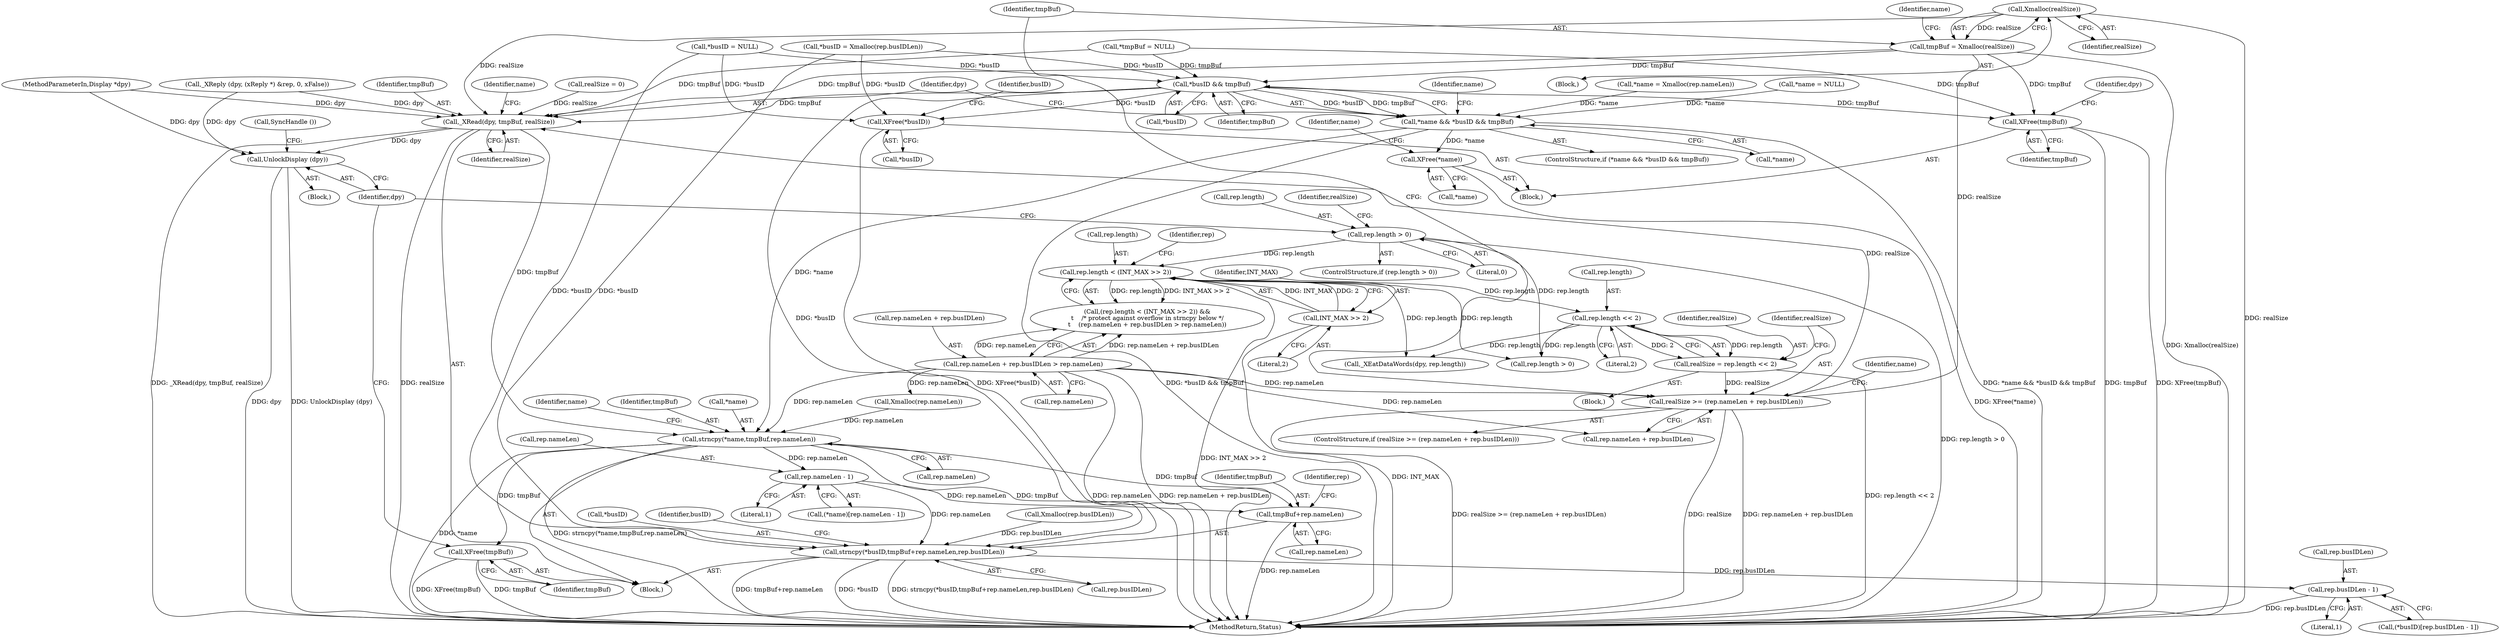 digraph "1_libXvMC_2cd95e7da8367cccdcdd5c9b160012d1dec5cbdb@API" {
"1000335" [label="(Call,Xmalloc(realSize))"];
"1000323" [label="(Call,realSize >= (rep.nameLen + rep.busIDLen))"];
"1000315" [label="(Call,realSize = rep.length << 2)"];
"1000317" [label="(Call,rep.length << 2)"];
"1000296" [label="(Call,rep.length < (INT_MAX >> 2))"];
"1000280" [label="(Call,rep.length > 0)"];
"1000300" [label="(Call,INT_MAX >> 2)"];
"1000303" [label="(Call,rep.nameLen + rep.busIDLen > rep.nameLen)"];
"1000333" [label="(Call,tmpBuf = Xmalloc(realSize))"];
"1000355" [label="(Call,*busID && tmpBuf)"];
"1000352" [label="(Call,*name && *busID && tmpBuf)"];
"1000364" [label="(Call,strncpy(*name,tmpBuf,rep.nameLen))"];
"1000375" [label="(Call,rep.nameLen - 1)"];
"1000381" [label="(Call,strncpy(*busID,tmpBuf+rep.nameLen,rep.busIDLen))"];
"1000396" [label="(Call,rep.busIDLen - 1)"];
"1000384" [label="(Call,tmpBuf+rep.nameLen)"];
"1000402" [label="(Call,XFree(tmpBuf))"];
"1000406" [label="(Call,XFree(*name))"];
"1000360" [label="(Call,_XRead(dpy, tmpBuf, realSize))"];
"1000433" [label="(Call,UnlockDisplay (dpy))"];
"1000413" [label="(Call,XFree(*busID))"];
"1000420" [label="(Call,XFree(tmpBuf))"];
"1000423" [label="(Identifier,dpy)"];
"1000249" [label="(Call,_XReply (dpy, (xReply *) &rep, 0, xFalse))"];
"1000422" [label="(Call,_XEatDataWords(dpy, rep.length))"];
"1000393" [label="(Call,(*busID)[rep.busIDLen - 1])"];
"1000384" [label="(Call,tmpBuf+rep.nameLen)"];
"1000303" [label="(Call,rep.nameLen + rep.busIDLen > rep.nameLen)"];
"1000280" [label="(Call,rep.length > 0)"];
"1000360" [label="(Call,_XRead(dpy, tmpBuf, realSize))"];
"1000406" [label="(Call,XFree(*name))"];
"1000297" [label="(Call,rep.length)"];
"1000435" [label="(Call,SyncHandle ())"];
"1000291" [label="(Call,*tmpBuf = NULL)"];
"1000281" [label="(Call,rep.length)"];
"1000407" [label="(Call,*name)"];
"1000304" [label="(Call,rep.nameLen + rep.busIDLen)"];
"1000396" [label="(Call,rep.busIDLen - 1)"];
"1000390" [label="(Identifier,rep)"];
"1000366" [label="(Identifier,name)"];
"1000469" [label="(Call,rep.length > 0)"];
"1000344" [label="(Call,*busID = Xmalloc(rep.busIDLen))"];
"1000356" [label="(Call,*busID)"];
"1000434" [label="(Identifier,dpy)"];
"1000306" [label="(Identifier,rep)"];
"1000361" [label="(Identifier,dpy)"];
"1000300" [label="(Call,INT_MAX >> 2)"];
"1000374" [label="(Identifier,name)"];
"1000382" [label="(Call,*busID)"];
"1000340" [label="(Call,Xmalloc(rep.nameLen))"];
"1000288" [label="(Identifier,realSize)"];
"1000376" [label="(Call,rep.nameLen)"];
"1000339" [label="(Identifier,name)"];
"1000418" [label="(Identifier,busID)"];
"1000367" [label="(Identifier,tmpBuf)"];
"1000364" [label="(Call,strncpy(*name,tmpBuf,rep.nameLen))"];
"1000318" [label="(Call,rep.length)"];
"1000363" [label="(Identifier,realSize)"];
"1000323" [label="(Call,realSize >= (rep.nameLen + rep.busIDLen))"];
"1000381" [label="(Call,strncpy(*busID,tmpBuf+rep.nameLen,rep.busIDLen))"];
"1000385" [label="(Identifier,tmpBuf)"];
"1000411" [label="(Identifier,name)"];
"1000359" [label="(Block,)"];
"1000284" [label="(Literal,0)"];
"1000375" [label="(Call,rep.nameLen - 1)"];
"1000287" [label="(Call,realSize = 0)"];
"1000362" [label="(Identifier,tmpBuf)"];
"1000332" [label="(Block,)"];
"1000421" [label="(Identifier,tmpBuf)"];
"1000333" [label="(Call,tmpBuf = Xmalloc(realSize))"];
"1000354" [label="(Identifier,name)"];
"1000324" [label="(Identifier,realSize)"];
"1000403" [label="(Identifier,tmpBuf)"];
"1000103" [label="(MethodParameterIn,Display *dpy)"];
"1000295" [label="(Call,(rep.length < (INT_MAX >> 2)) &&\n\t    /* protect against overflow in strncpy below */\n\t    (rep.nameLen + rep.busIDLen > rep.nameLen))"];
"1000352" [label="(Call,*name && *busID && tmpBuf)"];
"1000302" [label="(Literal,2)"];
"1000111" [label="(Block,)"];
"1000311" [label="(Call,rep.nameLen)"];
"1000413" [label="(Call,XFree(*busID))"];
"1000315" [label="(Call,realSize = rep.length << 2)"];
"1000279" [label="(ControlStructure,if (rep.length > 0))"];
"1000317" [label="(Call,rep.length << 2)"];
"1000395" [label="(Identifier,busID)"];
"1000296" [label="(Call,rep.length < (INT_MAX >> 2))"];
"1000358" [label="(Identifier,tmpBuf)"];
"1000314" [label="(Block,)"];
"1000322" [label="(ControlStructure,if (realSize >= (rep.nameLen + rep.busIDLen)))"];
"1000325" [label="(Call,rep.nameLen + rep.busIDLen)"];
"1000351" [label="(ControlStructure,if (*name && *busID && tmpBuf))"];
"1000137" [label="(Call,*busID = NULL)"];
"1000476" [label="(MethodReturn,Status)"];
"1000397" [label="(Call,rep.busIDLen)"];
"1000386" [label="(Call,rep.nameLen)"];
"1000433" [label="(Call,UnlockDisplay (dpy))"];
"1000365" [label="(Call,*name)"];
"1000402" [label="(Call,XFree(tmpBuf))"];
"1000334" [label="(Identifier,tmpBuf)"];
"1000133" [label="(Call,*name = NULL)"];
"1000389" [label="(Call,rep.busIDLen)"];
"1000372" [label="(Call,(*name)[rep.nameLen - 1])"];
"1000301" [label="(Identifier,INT_MAX)"];
"1000408" [label="(Identifier,name)"];
"1000335" [label="(Call,Xmalloc(realSize))"];
"1000337" [label="(Call,*name = Xmalloc(rep.nameLen))"];
"1000355" [label="(Call,*busID && tmpBuf)"];
"1000347" [label="(Call,Xmalloc(rep.busIDLen))"];
"1000379" [label="(Literal,1)"];
"1000400" [label="(Literal,1)"];
"1000316" [label="(Identifier,realSize)"];
"1000321" [label="(Literal,2)"];
"1000414" [label="(Call,*busID)"];
"1000336" [label="(Identifier,realSize)"];
"1000353" [label="(Call,*name)"];
"1000420" [label="(Call,XFree(tmpBuf))"];
"1000368" [label="(Call,rep.nameLen)"];
"1000405" [label="(Block,)"];
"1000335" -> "1000333"  [label="AST: "];
"1000335" -> "1000336"  [label="CFG: "];
"1000336" -> "1000335"  [label="AST: "];
"1000333" -> "1000335"  [label="CFG: "];
"1000335" -> "1000476"  [label="DDG: realSize"];
"1000335" -> "1000333"  [label="DDG: realSize"];
"1000323" -> "1000335"  [label="DDG: realSize"];
"1000335" -> "1000360"  [label="DDG: realSize"];
"1000323" -> "1000322"  [label="AST: "];
"1000323" -> "1000325"  [label="CFG: "];
"1000324" -> "1000323"  [label="AST: "];
"1000325" -> "1000323"  [label="AST: "];
"1000334" -> "1000323"  [label="CFG: "];
"1000354" -> "1000323"  [label="CFG: "];
"1000323" -> "1000476"  [label="DDG: realSize"];
"1000323" -> "1000476"  [label="DDG: rep.nameLen + rep.busIDLen"];
"1000323" -> "1000476"  [label="DDG: realSize >= (rep.nameLen + rep.busIDLen)"];
"1000315" -> "1000323"  [label="DDG: realSize"];
"1000303" -> "1000323"  [label="DDG: rep.nameLen"];
"1000323" -> "1000360"  [label="DDG: realSize"];
"1000315" -> "1000314"  [label="AST: "];
"1000315" -> "1000317"  [label="CFG: "];
"1000316" -> "1000315"  [label="AST: "];
"1000317" -> "1000315"  [label="AST: "];
"1000324" -> "1000315"  [label="CFG: "];
"1000315" -> "1000476"  [label="DDG: rep.length << 2"];
"1000317" -> "1000315"  [label="DDG: rep.length"];
"1000317" -> "1000315"  [label="DDG: 2"];
"1000317" -> "1000321"  [label="CFG: "];
"1000318" -> "1000317"  [label="AST: "];
"1000321" -> "1000317"  [label="AST: "];
"1000296" -> "1000317"  [label="DDG: rep.length"];
"1000317" -> "1000422"  [label="DDG: rep.length"];
"1000317" -> "1000469"  [label="DDG: rep.length"];
"1000296" -> "1000295"  [label="AST: "];
"1000296" -> "1000300"  [label="CFG: "];
"1000297" -> "1000296"  [label="AST: "];
"1000300" -> "1000296"  [label="AST: "];
"1000306" -> "1000296"  [label="CFG: "];
"1000295" -> "1000296"  [label="CFG: "];
"1000296" -> "1000476"  [label="DDG: INT_MAX >> 2"];
"1000296" -> "1000295"  [label="DDG: rep.length"];
"1000296" -> "1000295"  [label="DDG: INT_MAX >> 2"];
"1000280" -> "1000296"  [label="DDG: rep.length"];
"1000300" -> "1000296"  [label="DDG: INT_MAX"];
"1000300" -> "1000296"  [label="DDG: 2"];
"1000296" -> "1000422"  [label="DDG: rep.length"];
"1000296" -> "1000469"  [label="DDG: rep.length"];
"1000280" -> "1000279"  [label="AST: "];
"1000280" -> "1000284"  [label="CFG: "];
"1000281" -> "1000280"  [label="AST: "];
"1000284" -> "1000280"  [label="AST: "];
"1000288" -> "1000280"  [label="CFG: "];
"1000434" -> "1000280"  [label="CFG: "];
"1000280" -> "1000476"  [label="DDG: rep.length > 0"];
"1000280" -> "1000469"  [label="DDG: rep.length"];
"1000300" -> "1000302"  [label="CFG: "];
"1000301" -> "1000300"  [label="AST: "];
"1000302" -> "1000300"  [label="AST: "];
"1000300" -> "1000476"  [label="DDG: INT_MAX"];
"1000303" -> "1000295"  [label="AST: "];
"1000303" -> "1000311"  [label="CFG: "];
"1000304" -> "1000303"  [label="AST: "];
"1000311" -> "1000303"  [label="AST: "];
"1000295" -> "1000303"  [label="CFG: "];
"1000303" -> "1000476"  [label="DDG: rep.nameLen + rep.busIDLen"];
"1000303" -> "1000476"  [label="DDG: rep.nameLen"];
"1000303" -> "1000295"  [label="DDG: rep.nameLen + rep.busIDLen"];
"1000303" -> "1000295"  [label="DDG: rep.nameLen"];
"1000303" -> "1000325"  [label="DDG: rep.nameLen"];
"1000303" -> "1000340"  [label="DDG: rep.nameLen"];
"1000303" -> "1000364"  [label="DDG: rep.nameLen"];
"1000333" -> "1000332"  [label="AST: "];
"1000334" -> "1000333"  [label="AST: "];
"1000339" -> "1000333"  [label="CFG: "];
"1000333" -> "1000476"  [label="DDG: Xmalloc(realSize)"];
"1000333" -> "1000355"  [label="DDG: tmpBuf"];
"1000333" -> "1000360"  [label="DDG: tmpBuf"];
"1000333" -> "1000420"  [label="DDG: tmpBuf"];
"1000355" -> "1000352"  [label="AST: "];
"1000355" -> "1000356"  [label="CFG: "];
"1000355" -> "1000358"  [label="CFG: "];
"1000356" -> "1000355"  [label="AST: "];
"1000358" -> "1000355"  [label="AST: "];
"1000352" -> "1000355"  [label="CFG: "];
"1000355" -> "1000352"  [label="DDG: *busID"];
"1000355" -> "1000352"  [label="DDG: tmpBuf"];
"1000137" -> "1000355"  [label="DDG: *busID"];
"1000344" -> "1000355"  [label="DDG: *busID"];
"1000291" -> "1000355"  [label="DDG: tmpBuf"];
"1000355" -> "1000360"  [label="DDG: tmpBuf"];
"1000355" -> "1000381"  [label="DDG: *busID"];
"1000355" -> "1000413"  [label="DDG: *busID"];
"1000355" -> "1000420"  [label="DDG: tmpBuf"];
"1000352" -> "1000351"  [label="AST: "];
"1000352" -> "1000353"  [label="CFG: "];
"1000353" -> "1000352"  [label="AST: "];
"1000361" -> "1000352"  [label="CFG: "];
"1000408" -> "1000352"  [label="CFG: "];
"1000352" -> "1000476"  [label="DDG: *name && *busID && tmpBuf"];
"1000352" -> "1000476"  [label="DDG: *busID && tmpBuf"];
"1000133" -> "1000352"  [label="DDG: *name"];
"1000337" -> "1000352"  [label="DDG: *name"];
"1000352" -> "1000364"  [label="DDG: *name"];
"1000352" -> "1000406"  [label="DDG: *name"];
"1000364" -> "1000359"  [label="AST: "];
"1000364" -> "1000368"  [label="CFG: "];
"1000365" -> "1000364"  [label="AST: "];
"1000367" -> "1000364"  [label="AST: "];
"1000368" -> "1000364"  [label="AST: "];
"1000374" -> "1000364"  [label="CFG: "];
"1000364" -> "1000476"  [label="DDG: *name"];
"1000364" -> "1000476"  [label="DDG: strncpy(*name,tmpBuf,rep.nameLen)"];
"1000360" -> "1000364"  [label="DDG: tmpBuf"];
"1000340" -> "1000364"  [label="DDG: rep.nameLen"];
"1000364" -> "1000375"  [label="DDG: rep.nameLen"];
"1000364" -> "1000381"  [label="DDG: tmpBuf"];
"1000364" -> "1000384"  [label="DDG: tmpBuf"];
"1000364" -> "1000402"  [label="DDG: tmpBuf"];
"1000375" -> "1000372"  [label="AST: "];
"1000375" -> "1000379"  [label="CFG: "];
"1000376" -> "1000375"  [label="AST: "];
"1000379" -> "1000375"  [label="AST: "];
"1000372" -> "1000375"  [label="CFG: "];
"1000375" -> "1000381"  [label="DDG: rep.nameLen"];
"1000375" -> "1000384"  [label="DDG: rep.nameLen"];
"1000381" -> "1000359"  [label="AST: "];
"1000381" -> "1000389"  [label="CFG: "];
"1000382" -> "1000381"  [label="AST: "];
"1000384" -> "1000381"  [label="AST: "];
"1000389" -> "1000381"  [label="AST: "];
"1000395" -> "1000381"  [label="CFG: "];
"1000381" -> "1000476"  [label="DDG: tmpBuf+rep.nameLen"];
"1000381" -> "1000476"  [label="DDG: *busID"];
"1000381" -> "1000476"  [label="DDG: strncpy(*busID,tmpBuf+rep.nameLen,rep.busIDLen)"];
"1000137" -> "1000381"  [label="DDG: *busID"];
"1000344" -> "1000381"  [label="DDG: *busID"];
"1000347" -> "1000381"  [label="DDG: rep.busIDLen"];
"1000381" -> "1000396"  [label="DDG: rep.busIDLen"];
"1000396" -> "1000393"  [label="AST: "];
"1000396" -> "1000400"  [label="CFG: "];
"1000397" -> "1000396"  [label="AST: "];
"1000400" -> "1000396"  [label="AST: "];
"1000393" -> "1000396"  [label="CFG: "];
"1000396" -> "1000476"  [label="DDG: rep.busIDLen"];
"1000384" -> "1000386"  [label="CFG: "];
"1000385" -> "1000384"  [label="AST: "];
"1000386" -> "1000384"  [label="AST: "];
"1000390" -> "1000384"  [label="CFG: "];
"1000384" -> "1000476"  [label="DDG: rep.nameLen"];
"1000402" -> "1000359"  [label="AST: "];
"1000402" -> "1000403"  [label="CFG: "];
"1000403" -> "1000402"  [label="AST: "];
"1000434" -> "1000402"  [label="CFG: "];
"1000402" -> "1000476"  [label="DDG: XFree(tmpBuf)"];
"1000402" -> "1000476"  [label="DDG: tmpBuf"];
"1000406" -> "1000405"  [label="AST: "];
"1000406" -> "1000407"  [label="CFG: "];
"1000407" -> "1000406"  [label="AST: "];
"1000411" -> "1000406"  [label="CFG: "];
"1000406" -> "1000476"  [label="DDG: XFree(*name)"];
"1000360" -> "1000359"  [label="AST: "];
"1000360" -> "1000363"  [label="CFG: "];
"1000361" -> "1000360"  [label="AST: "];
"1000362" -> "1000360"  [label="AST: "];
"1000363" -> "1000360"  [label="AST: "];
"1000366" -> "1000360"  [label="CFG: "];
"1000360" -> "1000476"  [label="DDG: _XRead(dpy, tmpBuf, realSize)"];
"1000360" -> "1000476"  [label="DDG: realSize"];
"1000249" -> "1000360"  [label="DDG: dpy"];
"1000103" -> "1000360"  [label="DDG: dpy"];
"1000291" -> "1000360"  [label="DDG: tmpBuf"];
"1000287" -> "1000360"  [label="DDG: realSize"];
"1000360" -> "1000433"  [label="DDG: dpy"];
"1000433" -> "1000111"  [label="AST: "];
"1000433" -> "1000434"  [label="CFG: "];
"1000434" -> "1000433"  [label="AST: "];
"1000435" -> "1000433"  [label="CFG: "];
"1000433" -> "1000476"  [label="DDG: dpy"];
"1000433" -> "1000476"  [label="DDG: UnlockDisplay (dpy)"];
"1000249" -> "1000433"  [label="DDG: dpy"];
"1000103" -> "1000433"  [label="DDG: dpy"];
"1000413" -> "1000405"  [label="AST: "];
"1000413" -> "1000414"  [label="CFG: "];
"1000414" -> "1000413"  [label="AST: "];
"1000418" -> "1000413"  [label="CFG: "];
"1000413" -> "1000476"  [label="DDG: XFree(*busID)"];
"1000137" -> "1000413"  [label="DDG: *busID"];
"1000344" -> "1000413"  [label="DDG: *busID"];
"1000420" -> "1000405"  [label="AST: "];
"1000420" -> "1000421"  [label="CFG: "];
"1000421" -> "1000420"  [label="AST: "];
"1000423" -> "1000420"  [label="CFG: "];
"1000420" -> "1000476"  [label="DDG: XFree(tmpBuf)"];
"1000420" -> "1000476"  [label="DDG: tmpBuf"];
"1000291" -> "1000420"  [label="DDG: tmpBuf"];
}
